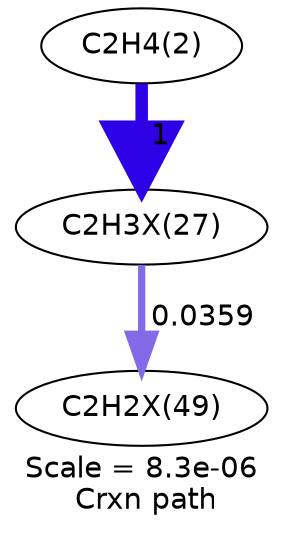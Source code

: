 digraph reaction_paths {
center=1;
s5 -> s19[fontname="Helvetica", style="setlinewidth(6)", arrowsize=3, color="0.7, 1.5, 0.9"
, label=" 1"];
s19 -> s30[fontname="Helvetica", style="setlinewidth(3.49)", arrowsize=1.74, color="0.7, 0.536, 0.9"
, label=" 0.0359"];
s5 [ fontname="Helvetica", label="C2H4(2)"];
s19 [ fontname="Helvetica", label="C2H3X(27)"];
s30 [ fontname="Helvetica", label="C2H2X(49)"];
 label = "Scale = 8.3e-06\l Crxn path";
 fontname = "Helvetica";
}
